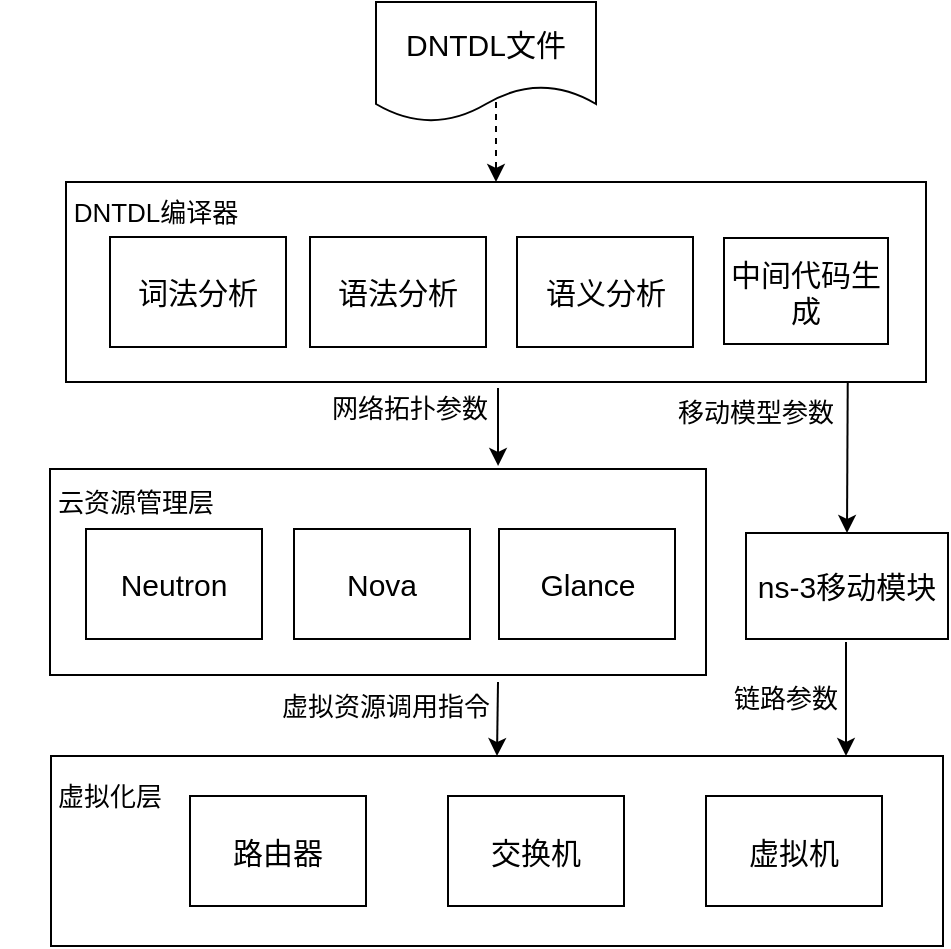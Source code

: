 <mxfile version="10.8.0" type="github"><diagram id="JTEC7zDQZaKKNVADHG2T" name="Page-1"><mxGraphModel dx="1394" dy="765" grid="0" gridSize="10" guides="1" tooltips="1" connect="1" arrows="1" fold="1" page="1" pageScale="1" pageWidth="827" pageHeight="1169" math="0" shadow="0"><root><mxCell id="0"/><mxCell id="1" parent="0"/><mxCell id="3YXMTrAYTGrcyRpoww6Z-1" value="&lt;font style=&quot;font-size: 15px&quot;&gt;DNTDL文件&lt;/font&gt;" style="shape=document;whiteSpace=wrap;html=1;boundedLbl=1;" parent="1" vertex="1"><mxGeometry x="335" y="160" width="110" height="60" as="geometry"/></mxCell><mxCell id="3YXMTrAYTGrcyRpoww6Z-34" style="rounded=0;orthogonalLoop=1;jettySize=auto;html=1;exitX=0.909;exitY=1;exitDx=0;exitDy=0;entryX=0.5;entryY=0;entryDx=0;entryDy=0;exitPerimeter=0;" parent="1" source="3YXMTrAYTGrcyRpoww6Z-3" target="3YXMTrAYTGrcyRpoww6Z-46" edge="1"><mxGeometry relative="1" as="geometry"><mxPoint x="580" y="425" as="targetPoint"/></mxGeometry></mxCell><mxCell id="3YXMTrAYTGrcyRpoww6Z-44" style="edgeStyle=none;rounded=0;orthogonalLoop=1;jettySize=auto;html=1;entryX=0.5;entryY=0;entryDx=0;entryDy=0;dashed=1;" parent="1" target="3YXMTrAYTGrcyRpoww6Z-3" edge="1"><mxGeometry relative="1" as="geometry"><mxPoint x="395" y="210" as="sourcePoint"/><mxPoint x="430" y="210" as="targetPoint"/></mxGeometry></mxCell><mxCell id="3YXMTrAYTGrcyRpoww6Z-3" value="" style="rounded=0;whiteSpace=wrap;html=1;" parent="1" vertex="1"><mxGeometry x="180" y="250" width="430" height="100" as="geometry"/></mxCell><mxCell id="3YXMTrAYTGrcyRpoww6Z-14" value="&lt;font style=&quot;font-size: 13px&quot;&gt;移动模型参数&lt;/font&gt;" style="text;html=1;strokeColor=none;fillColor=none;align=center;verticalAlign=middle;whiteSpace=wrap;rounded=0;" parent="1" vertex="1"><mxGeometry x="470" y="355" width="110" height="20" as="geometry"/></mxCell><mxCell id="3YXMTrAYTGrcyRpoww6Z-17" value="" style="rounded=0;whiteSpace=wrap;html=1;" parent="1" vertex="1"><mxGeometry x="172.5" y="537" width="446" height="95" as="geometry"/></mxCell><mxCell id="3YXMTrAYTGrcyRpoww6Z-26" value="&lt;font style=&quot;font-size: 13px&quot;&gt;网络拓扑参数&lt;/font&gt;" style="text;html=1;strokeColor=none;fillColor=none;align=center;verticalAlign=middle;whiteSpace=wrap;rounded=0;" parent="1" vertex="1"><mxGeometry x="306.5" y="353" width="90" height="20" as="geometry"/></mxCell><mxCell id="3YXMTrAYTGrcyRpoww6Z-30" value="&lt;span style=&quot;font-size: 15px&quot;&gt;路由器&lt;/span&gt;" style="rounded=0;whiteSpace=wrap;html=1;" parent="1" vertex="1"><mxGeometry x="242" y="557" width="88" height="55" as="geometry"/></mxCell><mxCell id="3YXMTrAYTGrcyRpoww6Z-31" value="&lt;span style=&quot;font-size: 15px&quot;&gt;交换机&lt;/span&gt;" style="rounded=0;whiteSpace=wrap;html=1;" parent="1" vertex="1"><mxGeometry x="371" y="557" width="88" height="55" as="geometry"/></mxCell><mxCell id="3YXMTrAYTGrcyRpoww6Z-33" value="&lt;span style=&quot;font-size: 15px&quot;&gt;虚拟机&lt;/span&gt;" style="rounded=0;whiteSpace=wrap;html=1;" parent="1" vertex="1"><mxGeometry x="500" y="557" width="88" height="55" as="geometry"/></mxCell><mxCell id="3YXMTrAYTGrcyRpoww6Z-36" value="&lt;font style=&quot;font-size: 13px&quot;&gt;链路参数&lt;/font&gt;" style="text;html=1;strokeColor=none;fillColor=none;align=center;verticalAlign=middle;whiteSpace=wrap;rounded=0;" parent="1" vertex="1"><mxGeometry x="484.5" y="498" width="110" height="20" as="geometry"/></mxCell><mxCell id="3YXMTrAYTGrcyRpoww6Z-37" value="&lt;font style=&quot;font-size: 13px&quot;&gt;DNTDL编译器&lt;/font&gt;" style="text;html=1;strokeColor=none;fillColor=none;align=center;verticalAlign=middle;whiteSpace=wrap;rounded=0;" parent="1" vertex="1"><mxGeometry x="170" y="230" width="110" height="70" as="geometry"/></mxCell><mxCell id="3YXMTrAYTGrcyRpoww6Z-40" value="&lt;span style=&quot;font-size: 15px&quot;&gt;词法分析&lt;/span&gt;" style="rounded=0;whiteSpace=wrap;html=1;" parent="1" vertex="1"><mxGeometry x="202" y="277.5" width="88" height="55" as="geometry"/></mxCell><mxCell id="3YXMTrAYTGrcyRpoww6Z-41" value="&lt;span style=&quot;font-size: 15px&quot;&gt;语法分析&lt;/span&gt;" style="rounded=0;whiteSpace=wrap;html=1;" parent="1" vertex="1"><mxGeometry x="302" y="277.5" width="88" height="55" as="geometry"/></mxCell><mxCell id="3YXMTrAYTGrcyRpoww6Z-42" value="&lt;span style=&quot;font-size: 15px&quot;&gt;中间代码生成&lt;/span&gt;" style="rounded=0;whiteSpace=wrap;html=1;" parent="1" vertex="1"><mxGeometry x="509" y="278" width="82" height="53" as="geometry"/></mxCell><mxCell id="3YXMTrAYTGrcyRpoww6Z-43" value="&lt;span style=&quot;font-size: 15px&quot;&gt;语义分析&lt;/span&gt;" style="rounded=0;whiteSpace=wrap;html=1;" parent="1" vertex="1"><mxGeometry x="405.5" y="277.5" width="88" height="55" as="geometry"/></mxCell><mxCell id="3YXMTrAYTGrcyRpoww6Z-46" value="&lt;span style=&quot;font-size: 15px&quot;&gt;ns-3移动模块&lt;/span&gt;" style="rounded=0;whiteSpace=wrap;html=1;" parent="1" vertex="1"><mxGeometry x="520" y="425.5" width="101" height="53" as="geometry"/></mxCell><mxCell id="3YXMTrAYTGrcyRpoww6Z-48" value="" style="group" parent="1" vertex="1" connectable="0"><mxGeometry x="160" y="375" width="340" height="121.5" as="geometry"/></mxCell><mxCell id="3YXMTrAYTGrcyRpoww6Z-2" value="" style="rounded=0;whiteSpace=wrap;html=1;" parent="3YXMTrAYTGrcyRpoww6Z-48" vertex="1"><mxGeometry x="12" y="18.5" width="328" height="103" as="geometry"/></mxCell><mxCell id="3YXMTrAYTGrcyRpoww6Z-5" value="&lt;font style=&quot;font-size: 15px&quot;&gt;Nova&lt;/font&gt;" style="rounded=0;whiteSpace=wrap;html=1;" parent="3YXMTrAYTGrcyRpoww6Z-48" vertex="1"><mxGeometry x="134" y="48.5" width="88" height="55" as="geometry"/></mxCell><mxCell id="3YXMTrAYTGrcyRpoww6Z-8" value="&lt;font style=&quot;font-size: 13px&quot;&gt;云资源管理层&lt;/font&gt;" style="text;html=1;strokeColor=none;fillColor=none;align=center;verticalAlign=middle;whiteSpace=wrap;rounded=0;" parent="3YXMTrAYTGrcyRpoww6Z-48" vertex="1"><mxGeometry width="110" height="70" as="geometry"/></mxCell><mxCell id="3YXMTrAYTGrcyRpoww6Z-28" value="&lt;font style=&quot;font-size: 15px&quot;&gt;Glance&lt;/font&gt;" style="rounded=0;whiteSpace=wrap;html=1;" parent="3YXMTrAYTGrcyRpoww6Z-48" vertex="1"><mxGeometry x="236.5" y="48.5" width="88" height="55" as="geometry"/></mxCell><mxCell id="3YXMTrAYTGrcyRpoww6Z-29" value="&lt;span style=&quot;font-size: 15px&quot;&gt;Neutron&lt;/span&gt;" style="rounded=0;whiteSpace=wrap;html=1;" parent="3YXMTrAYTGrcyRpoww6Z-48" vertex="1"><mxGeometry x="30" y="48.5" width="88" height="55" as="geometry"/></mxCell><mxCell id="3YXMTrAYTGrcyRpoww6Z-50" value="&lt;font style=&quot;font-size: 13px&quot;&gt;虚拟化层&lt;/font&gt;" style="text;html=1;strokeColor=none;fillColor=none;align=center;verticalAlign=middle;whiteSpace=wrap;rounded=0;" parent="1" vertex="1"><mxGeometry x="147" y="522" width="110" height="70" as="geometry"/></mxCell><mxCell id="3YXMTrAYTGrcyRpoww6Z-52" style="rounded=0;orthogonalLoop=1;jettySize=auto;html=1;entryX=0.5;entryY=0;entryDx=0;entryDy=0;" parent="1" edge="1" target="3YXMTrAYTGrcyRpoww6Z-17"><mxGeometry relative="1" as="geometry"><mxPoint x="396" y="500" as="sourcePoint"/><mxPoint x="359.5" y="540.5" as="targetPoint"/></mxGeometry></mxCell><mxCell id="3YXMTrAYTGrcyRpoww6Z-53" style="rounded=0;orthogonalLoop=1;jettySize=auto;html=1;entryX=0.5;entryY=0;entryDx=0;entryDy=0;" parent="1" edge="1"><mxGeometry relative="1" as="geometry"><mxPoint x="570" y="480" as="sourcePoint"/><mxPoint x="570" y="537" as="targetPoint"/></mxGeometry></mxCell><mxCell id="3YXMTrAYTGrcyRpoww6Z-54" value="&lt;font style=&quot;font-size: 13px&quot;&gt;虚拟资源调用指令&lt;/font&gt;" style="text;html=1;strokeColor=none;fillColor=none;align=center;verticalAlign=middle;whiteSpace=wrap;rounded=0;" parent="1" vertex="1"><mxGeometry x="285" y="502" width="110" height="20" as="geometry"/></mxCell><mxCell id="1X-qE0lpkqS7fvRZro71-1" style="rounded=0;orthogonalLoop=1;jettySize=auto;html=1;entryX=0.683;entryY=-0.015;entryDx=0;entryDy=0;entryPerimeter=0;" edge="1" parent="1" target="3YXMTrAYTGrcyRpoww6Z-2"><mxGeometry relative="1" as="geometry"><mxPoint x="396" y="353" as="sourcePoint"/><mxPoint x="396" y="390" as="targetPoint"/></mxGeometry></mxCell></root></mxGraphModel></diagram></mxfile>